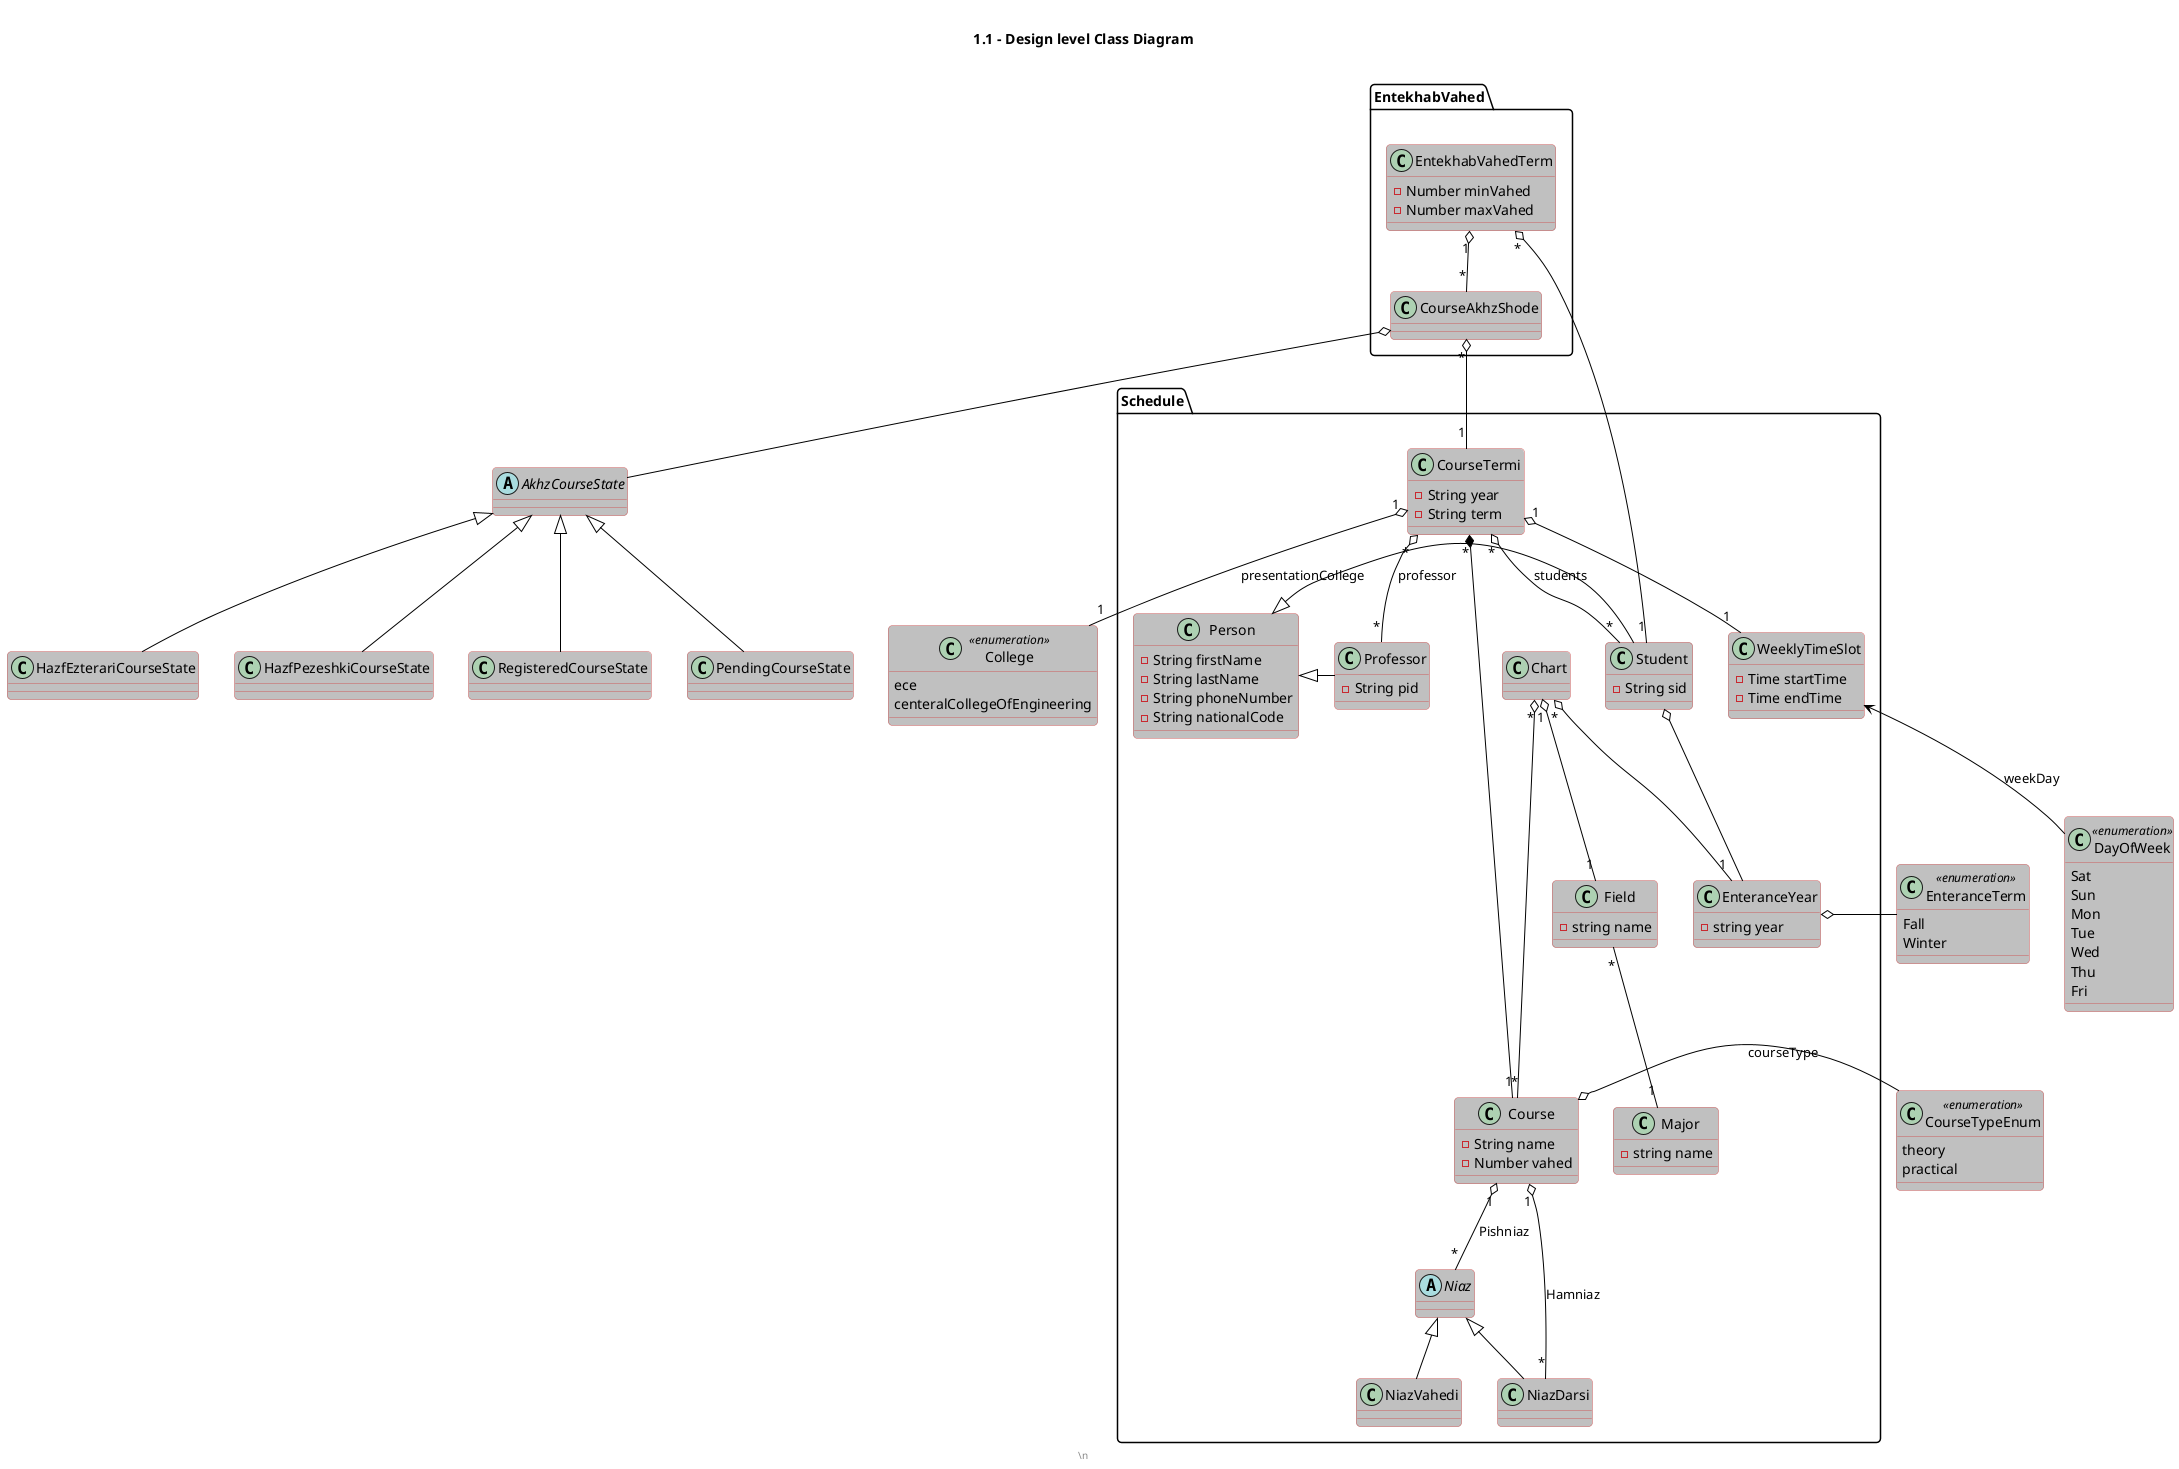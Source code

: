 @startuml

' skinparam Monochrome true
skinparam roundcorner 8

' skinparam interface {
'   backgroundColor RosyBrown
'   borderColor orange
' }

' skinparam component {
'   FontSize 13
'   BackgroundColor<<Apache>> Red
'   BorderColor<<Apache>> #FF6655
'   FontName Courier
'   BorderColor black
'   BackgroundColor gold
'   ArrowFontName Impact
'   ArrowColor #FF6655
'   ArrowFontColor #777777
' }

skinparam class {
	BackgroundColor #C0C0C0
	ArrowColor black
	BorderColor IndianRed
}

skinparam stereotypeCBackgroundColor gold
skinparam stereotypeIBackgroundColor AntiqueWhite
skinparam stereotypeABackgroundColor yellow


title \n1.1 - Design level Class Diagram\n

  class CourseTypeEnum <<enumeration>> {
    theory
    practical
  }
  class DayOfWeek <<enumeration>> {
    Sat
    Sun
    Mon
    Tue
    Wed
    Thu
    Fri
  }
  class College <<enumeration>> {
    ece
    centeralCollegeOfEngineering
  }
  class EnteranceTerm <<enumeration>> {
    Fall
    Winter
  }
  abstract class AkhzCourseState {
  }
  class RegisteredCourseState {
  }
  AkhzCourseState <|-- RegisteredCourseState
  class PendingCourseState {
  }
  AkhzCourseState <|-- PendingCourseState
  class HazfEzterariCourseState {
  }
  AkhzCourseState <|-- HazfEzterariCourseState
  class HazfPezeshkiCourseState {
  }
  AkhzCourseState <|-- HazfPezeshkiCourseState

package Schedule <<Folder>> {

  class EnteranceYear {
    - string year
  }
  EnteranceYear o- EnteranceTerm

  class Person {
    - String firstName
    - String lastName
    - String phoneNumber
    - String nationalCode
  }
  Person <|- Student
  Person <|- Professor

  class Student {
    - String sid
  }
  Student o-- EnteranceYear

  class Professor {
    - String pid
  }

' Reshte
  class Major {
    - string name
  }

' Gerayesh
  class Field {
    - string name
  }
  Field "*" -- "1" Major

' dars
  class Course {
    ' .. fields ..
    - String name
    - Number vahed
    ' .. getters ..
    ' .. setters ..
    ' .. methods ..
  }
  Course "1" o-- "*" Niaz : Pishniaz
  Course "1" o-- "*" NiazDarsi : Hamniaz
  Course  o-right- CourseTypeEnum : courseType 

  class CourseTermi {
    - String year
    - String term
  }
  CourseTermi "*" *---- "1" Course
  CourseTermi "*" o-- "*" Professor : professor
  CourseTermi "*" o-- "*" Student : students
  CourseTermi "1" o-- "1" WeeklyTimeSlot
  CourseTermi "1" o-- "1" College : presentationCollege

  class WeeklyTimeSlot {
    - Time startTime
    - Time endTime
  }
  WeeklyTimeSlot <-- DayOfWeek : weekDay

  abstract class Niaz {
  }

  class NiazDarsi {

  } 
  Niaz <|-down- NiazDarsi

  class NiazVahedi {

  } 
  Niaz <|-down- NiazVahedi

  class Chart {

  }
  Chart "1" o-- "1" Field
  Chart "*" o--- "*" Course
  Chart "*" o-right- "1" EnteranceYear

}

package EntekhabVahed <<Folder>> {
  class CourseAkhzShode {
  }
  CourseAkhzShode "*" o-- "1" CourseTermi
  CourseAkhzShode o-- AkhzCourseState

  class EntekhabVahedTerm {
    - Number minVahed
    - Number maxVahed
  }
  EntekhabVahedTerm "*" o-- "1" Student
  EntekhabVahedTerm "1" o-- "*" CourseAkhzShode
}
  ' class CSVGradeBookParser {
  '   - filename : String
  '   + CSVGradeBookParser()
  '   + parse()
  ' }
  

  ' class FileHandler {
  '       {static} + contentType()
  '       + handle()
  ' }
  

  ' class GBServer {
  '       {static} + main()
  ' }
  

  ' class GradeBook {
  '       {static} - theGradeBook : GradeBook
  '       - students : Map<String, StudentInfo>
  '       {static} + gb()
  '       {static} + init()
  '       - GradeBook()
  '       + getItem()
  '       + getAll()
  '       + percentPassed()
  ' }
  

  ' interface GradeBookParser {
  '       {abstract} + parse()
  ' }
  

  ' class Page {
  '       - filename : String
  '       - attributes : Map<String, String>
  '       + Page()
  '       + subst()
  '       + writeTo()
  ' }
  

  ' class PercentPassed {
  '       + execute()
  ' }
  

  ' abstract class ServiceHandler {
  '       # params : Map<String, String>
  '       - extractParams()
  '       {abstract} + execute()
  '       + handle()
  ' }
  

  ' class ShowStudentInfo {
  '       + execute()
  ' }
  

  ' class StudentInfo {
  '       - name : String
  '       - scores : Map<String, Double>
  '       + StudentInfo()
  '       + setScore()
  '       + getName() 
  '       + getScore()
  '       + getTotal()
  ' }
  

  ' class XMLGradeBookParser {
  '       - filename : String
  '       + XMLGradeBookParser()
  '       + parse()
  ' }
  

  ' CSVGradeBookParser --|> GradeBookParser
  ' FileHandler -up-|> HttpHandler
  ' PercentPassed -up-|> ServiceHandler
  ' ServiceHandler --|> HttpHandler
  ' ShowStudentInfo -up-|> ServiceHandler
  ' XMLGradeBookParser "1" *-up-> "1" StudentInfo
  ' XMLGradeBookParser .up.> StudentInfo : create
  ' CSVGradeBookParser .up.> StudentInfo : create
  ' GradeBook "1" *-up-> "*" StudentInfo
  ' GradeBook .up.> StudentInfo
  ' ShowStudentInfo .up.> StudentInfo
  ' GradeBookParser .up.> StudentInfo
  ' XMLGradeBookParser .left.> GradeBookParser
  ' CSVGradeBookParser .right.> GradeBookParser
  ' GradeBook .down.> GradeBookParser
  ' GBServer .up.> XMLGradeBookParser : create
  ' GBServer .up.> GradeBook
  ' GBServer .up.> PercentPassed
  ' GBServer .up.> ShowStudentInfo
  ' GBServer .up.> FileHandler
  ' PercentPassed .up.> GradeBook
  ' PercentPassed .down.> Page
  ' PercentPassed .up.> ServiceHandler
  ' ShowStudentInfo .up.> GradeBook : create
  ' ShowStudentInfo .down.> Page : create
  ' ShowStudentInfo .up.> ServiceHandler


  


footer
\n
endfooter

@enduml
